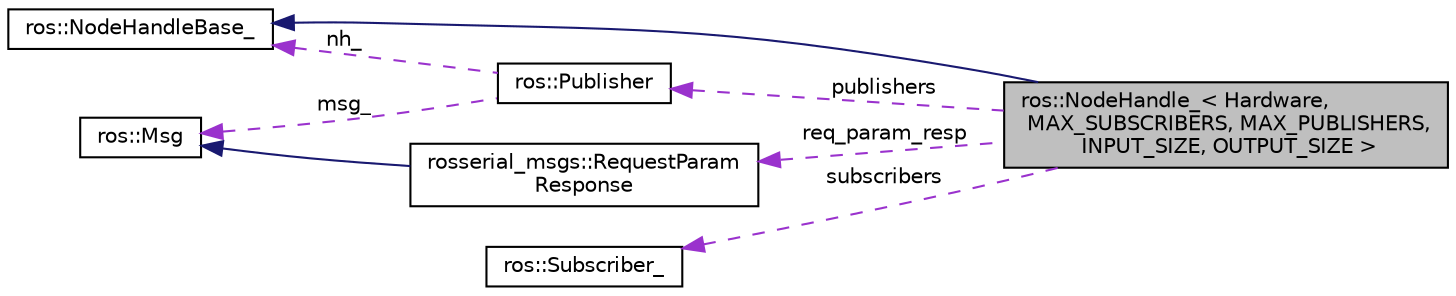 digraph "ros::NodeHandle_&lt; Hardware, MAX_SUBSCRIBERS, MAX_PUBLISHERS, INPUT_SIZE, OUTPUT_SIZE &gt;"
{
  edge [fontname="Helvetica",fontsize="10",labelfontname="Helvetica",labelfontsize="10"];
  node [fontname="Helvetica",fontsize="10",shape=record];
  rankdir="LR";
  Node1 [label="ros::NodeHandle_\< Hardware,\l MAX_SUBSCRIBERS, MAX_PUBLISHERS,\l INPUT_SIZE, OUTPUT_SIZE \>",height=0.2,width=0.4,color="black", fillcolor="grey75", style="filled" fontcolor="black"];
  Node2 -> Node1 [dir="back",color="midnightblue",fontsize="10",style="solid",fontname="Helvetica"];
  Node2 [label="ros::NodeHandleBase_",height=0.2,width=0.4,color="black", fillcolor="white", style="filled",URL="$classros_1_1_node_handle_base__.html"];
  Node3 -> Node1 [dir="back",color="darkorchid3",fontsize="10",style="dashed",label=" subscribers" ,fontname="Helvetica"];
  Node3 [label="ros::Subscriber_",height=0.2,width=0.4,color="black", fillcolor="white", style="filled",URL="$classros_1_1_subscriber__.html"];
  Node4 -> Node1 [dir="back",color="darkorchid3",fontsize="10",style="dashed",label=" publishers" ,fontname="Helvetica"];
  Node4 [label="ros::Publisher",height=0.2,width=0.4,color="black", fillcolor="white", style="filled",URL="$classros_1_1_publisher.html"];
  Node5 -> Node4 [dir="back",color="darkorchid3",fontsize="10",style="dashed",label=" msg_" ,fontname="Helvetica"];
  Node5 [label="ros::Msg",height=0.2,width=0.4,color="black", fillcolor="white", style="filled",URL="$classros_1_1_msg.html"];
  Node2 -> Node4 [dir="back",color="darkorchid3",fontsize="10",style="dashed",label=" nh_" ,fontname="Helvetica"];
  Node6 -> Node1 [dir="back",color="darkorchid3",fontsize="10",style="dashed",label=" req_param_resp" ,fontname="Helvetica"];
  Node6 [label="rosserial_msgs::RequestParam\lResponse",height=0.2,width=0.4,color="black", fillcolor="white", style="filled",URL="$classrosserial__msgs_1_1_request_param_response.html"];
  Node5 -> Node6 [dir="back",color="midnightblue",fontsize="10",style="solid",fontname="Helvetica"];
}
